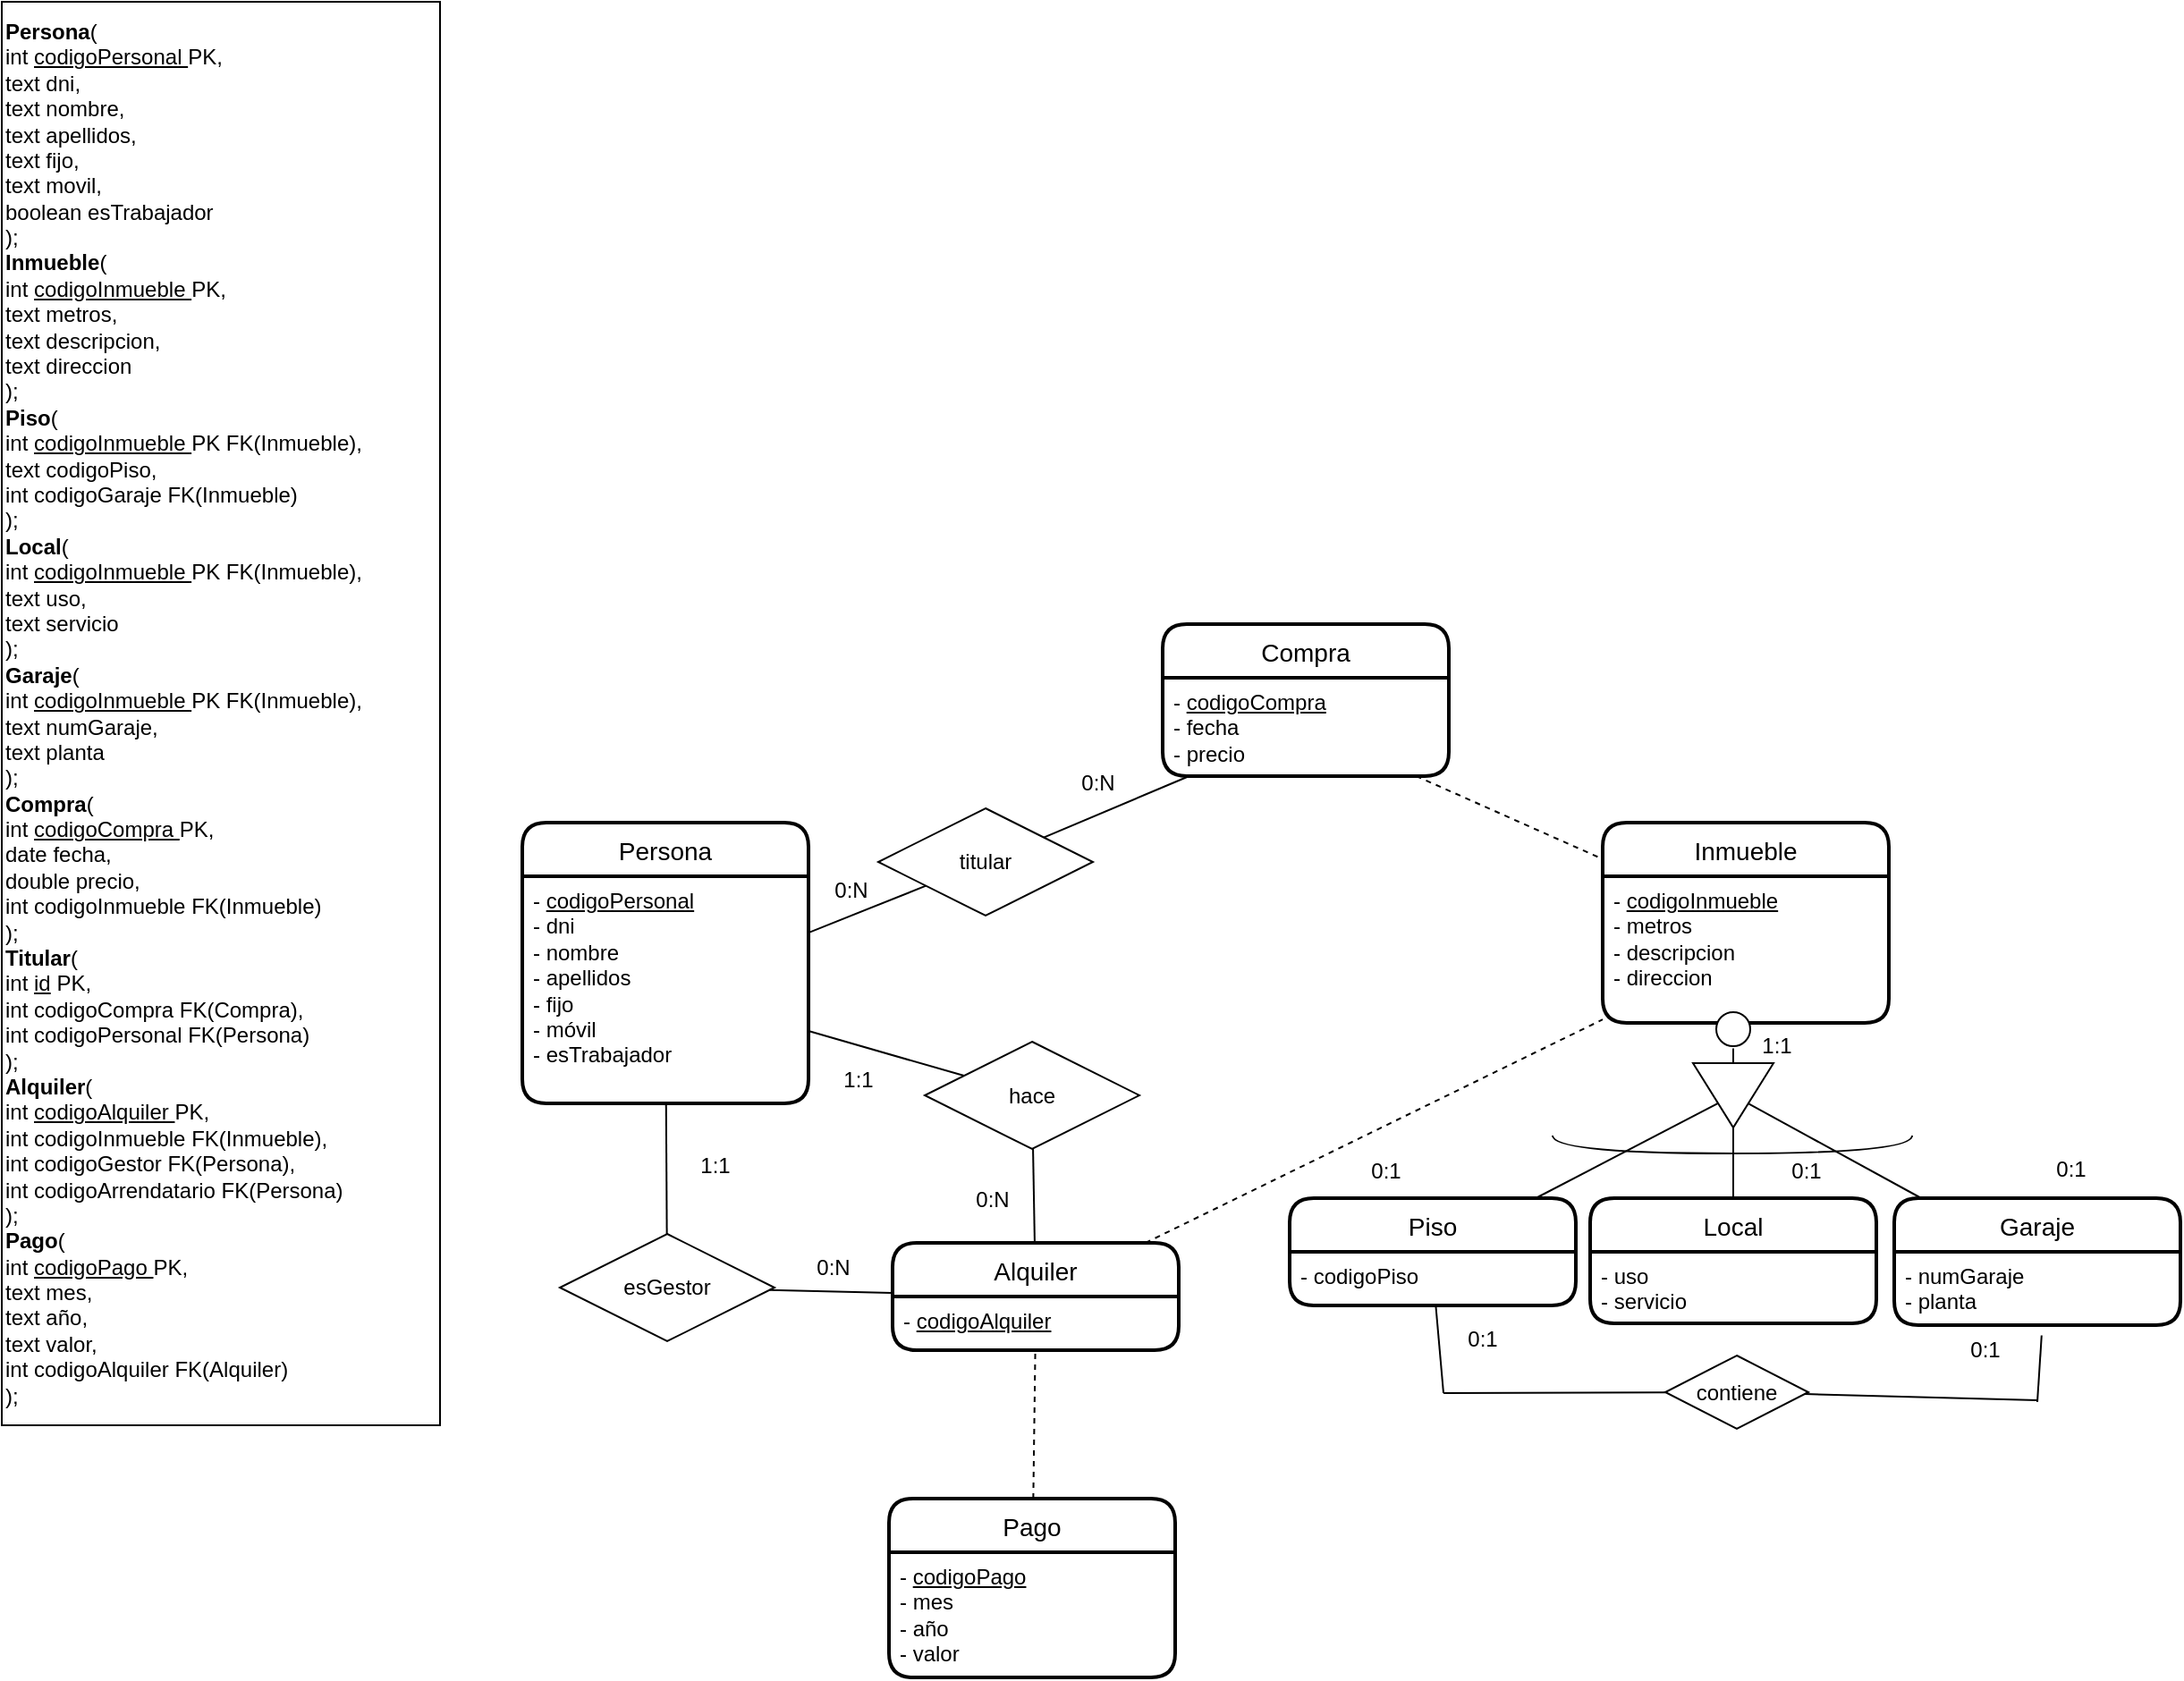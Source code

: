 <mxfile version="20.1.4" type="github">
  <diagram id="sSHiEugCBAy1dFzR_FE-" name="Pàgina-1">
    <mxGraphModel dx="1745" dy="1657" grid="0" gridSize="10" guides="1" tooltips="1" connect="1" arrows="1" fold="1" page="1" pageScale="1" pageWidth="827" pageHeight="1169" math="0" shadow="0">
      <root>
        <mxCell id="0" />
        <mxCell id="1" parent="0" />
        <mxCell id="noDrvXDxjBVshsAHtkk1-4" value="Persona" style="swimlane;childLayout=stackLayout;horizontal=1;startSize=30;horizontalStack=0;rounded=1;fontSize=14;fontStyle=0;strokeWidth=2;resizeParent=0;resizeLast=1;shadow=0;align=center;fillStyle=auto;gradientColor=none;swimlaneFillColor=none;fillColor=default;sketch=0;glass=0;swimlaneLine=1;perimeterSpacing=0;" parent="1" vertex="1">
          <mxGeometry x="273" y="320" width="160" height="157" as="geometry">
            <mxRectangle x="480" y="130" width="100" height="30" as="alternateBounds" />
          </mxGeometry>
        </mxCell>
        <mxCell id="noDrvXDxjBVshsAHtkk1-5" value="- &lt;u&gt;codigoPersonal&lt;br&gt;&lt;/u&gt;- dni&lt;br&gt;- nombre&lt;br&gt;- apellidos&lt;br&gt;- fijo&lt;br&gt;&lt;div&gt;- móvil&lt;/div&gt;&lt;div&gt;- esTrabajador&lt;/div&gt;&lt;div&gt;&lt;br&gt;&lt;/div&gt;" style="text;html=1;align=left;verticalAlign=top;resizable=0;points=[];autosize=1;strokeColor=none;fillColor=none;spacingLeft=4;" parent="noDrvXDxjBVshsAHtkk1-4" vertex="1">
          <mxGeometry y="30" width="160" height="127" as="geometry" />
        </mxCell>
        <mxCell id="noDrvXDxjBVshsAHtkk1-7" value="&lt;br&gt;" style="text;html=1;align=left;verticalAlign=top;resizable=0;points=[];autosize=1;strokeColor=none;fillColor=none;spacingLeft=4;" parent="noDrvXDxjBVshsAHtkk1-4" vertex="1">
          <mxGeometry y="157" width="160" as="geometry" />
        </mxCell>
        <mxCell id="XAi6DjdDJ4cRaxT2IrHZ-11" value="Inmueble" style="swimlane;childLayout=stackLayout;horizontal=1;startSize=30;horizontalStack=0;rounded=1;fontSize=14;fontStyle=0;strokeWidth=2;resizeParent=0;resizeLast=1;shadow=0;align=center;fillStyle=auto;gradientColor=none;swimlaneFillColor=none;fillColor=default;sketch=0;glass=0;swimlaneLine=1;perimeterSpacing=0;" parent="1" vertex="1">
          <mxGeometry x="877" y="320" width="160" height="112" as="geometry">
            <mxRectangle x="480" y="130" width="100" height="30" as="alternateBounds" />
          </mxGeometry>
        </mxCell>
        <mxCell id="XAi6DjdDJ4cRaxT2IrHZ-12" value="&lt;div&gt;- &lt;u&gt;codigoInmueble&lt;/u&gt;&lt;/div&gt;&lt;div&gt;- metros&lt;/div&gt;&lt;div&gt;- descripcion&lt;br&gt;&lt;/div&gt;- direccion" style="text;html=1;align=left;verticalAlign=top;resizable=0;points=[];autosize=1;strokeColor=none;fillColor=none;spacingLeft=4;" parent="XAi6DjdDJ4cRaxT2IrHZ-11" vertex="1">
          <mxGeometry y="30" width="160" height="82" as="geometry" />
        </mxCell>
        <mxCell id="XAi6DjdDJ4cRaxT2IrHZ-13" value="" style="triangle;whiteSpace=wrap;html=1;rotation=90;" parent="1" vertex="1">
          <mxGeometry x="932" y="450" width="36" height="45" as="geometry" />
        </mxCell>
        <mxCell id="XAi6DjdDJ4cRaxT2IrHZ-14" value="Piso" style="swimlane;childLayout=stackLayout;horizontal=1;startSize=30;horizontalStack=0;rounded=1;fontSize=14;fontStyle=0;strokeWidth=2;resizeParent=0;resizeLast=1;shadow=0;align=center;fillStyle=auto;gradientColor=none;swimlaneFillColor=none;fillColor=default;sketch=0;glass=0;swimlaneLine=1;perimeterSpacing=0;" parent="1" vertex="1">
          <mxGeometry x="702" y="530" width="160" height="60" as="geometry">
            <mxRectangle x="480" y="130" width="100" height="30" as="alternateBounds" />
          </mxGeometry>
        </mxCell>
        <mxCell id="XAi6DjdDJ4cRaxT2IrHZ-15" value="- codigoPiso" style="text;html=1;align=left;verticalAlign=top;resizable=0;points=[];autosize=1;strokeColor=none;fillColor=none;spacingLeft=4;" parent="XAi6DjdDJ4cRaxT2IrHZ-14" vertex="1">
          <mxGeometry y="30" width="160" height="30" as="geometry" />
        </mxCell>
        <mxCell id="XAi6DjdDJ4cRaxT2IrHZ-16" value="Local" style="swimlane;childLayout=stackLayout;horizontal=1;startSize=30;horizontalStack=0;rounded=1;fontSize=14;fontStyle=0;strokeWidth=2;resizeParent=0;resizeLast=1;shadow=0;align=center;fillStyle=auto;gradientColor=none;swimlaneFillColor=none;fillColor=default;sketch=0;glass=0;swimlaneLine=1;perimeterSpacing=0;" parent="1" vertex="1">
          <mxGeometry x="870" y="530" width="160" height="70" as="geometry">
            <mxRectangle x="480" y="130" width="100" height="30" as="alternateBounds" />
          </mxGeometry>
        </mxCell>
        <mxCell id="XAi6DjdDJ4cRaxT2IrHZ-17" value="- uso&lt;br&gt;- servicio" style="text;html=1;align=left;verticalAlign=top;resizable=0;points=[];autosize=1;strokeColor=none;fillColor=none;spacingLeft=4;" parent="XAi6DjdDJ4cRaxT2IrHZ-16" vertex="1">
          <mxGeometry y="30" width="160" height="40" as="geometry" />
        </mxCell>
        <mxCell id="XAi6DjdDJ4cRaxT2IrHZ-18" value="Garaje" style="swimlane;childLayout=stackLayout;horizontal=1;startSize=30;horizontalStack=0;rounded=1;fontSize=14;fontStyle=0;strokeWidth=2;resizeParent=0;resizeLast=1;shadow=0;align=center;fillStyle=auto;gradientColor=none;swimlaneFillColor=none;fillColor=default;sketch=0;glass=0;swimlaneLine=1;perimeterSpacing=0;" parent="1" vertex="1">
          <mxGeometry x="1040" y="530" width="160" height="71" as="geometry">
            <mxRectangle x="480" y="130" width="100" height="30" as="alternateBounds" />
          </mxGeometry>
        </mxCell>
        <mxCell id="XAi6DjdDJ4cRaxT2IrHZ-19" value="- numGaraje&lt;br&gt;- planta" style="text;html=1;align=left;verticalAlign=top;resizable=0;points=[];autosize=1;strokeColor=none;fillColor=none;spacingLeft=4;" parent="XAi6DjdDJ4cRaxT2IrHZ-18" vertex="1">
          <mxGeometry y="30" width="160" height="41" as="geometry" />
        </mxCell>
        <mxCell id="XAi6DjdDJ4cRaxT2IrHZ-24" value="" style="endArrow=none;html=1;rounded=0;" parent="1" target="aMxlDMEUPCcJRxzXV3cb-10" edge="1" source="noDrvXDxjBVshsAHtkk1-5">
          <mxGeometry relative="1" as="geometry">
            <mxPoint x="540" y="370.8" as="sourcePoint" />
            <mxPoint x="672" y="346" as="targetPoint" />
          </mxGeometry>
        </mxCell>
        <mxCell id="XAi6DjdDJ4cRaxT2IrHZ-25" value="" style="endArrow=none;html=1;rounded=0;" parent="1" target="aMxlDMEUPCcJRxzXV3cb-9" edge="1" source="noDrvXDxjBVshsAHtkk1-5">
          <mxGeometry relative="1" as="geometry">
            <mxPoint x="540" y="416.2" as="sourcePoint" />
            <mxPoint x="657.756" y="436.122" as="targetPoint" />
          </mxGeometry>
        </mxCell>
        <mxCell id="XAi6DjdDJ4cRaxT2IrHZ-26" value="" style="endArrow=none;html=1;rounded=0;dashed=1;" parent="1" source="aMxlDMEUPCcJRxzXV3cb-2" target="XAi6DjdDJ4cRaxT2IrHZ-12" edge="1">
          <mxGeometry relative="1" as="geometry">
            <mxPoint x="752.957" y="431.478" as="sourcePoint" />
            <mxPoint x="820.04" y="397.73" as="targetPoint" />
          </mxGeometry>
        </mxCell>
        <mxCell id="XAi6DjdDJ4cRaxT2IrHZ-27" value="" style="endArrow=none;html=1;rounded=0;dashed=1;" parent="1" source="aMxlDMEUPCcJRxzXV3cb-5" target="XAi6DjdDJ4cRaxT2IrHZ-11" edge="1">
          <mxGeometry relative="1" as="geometry">
            <mxPoint x="753.717" y="338.142" as="sourcePoint" />
            <mxPoint x="836.11" y="330.76" as="targetPoint" />
          </mxGeometry>
        </mxCell>
        <mxCell id="XAi6DjdDJ4cRaxT2IrHZ-35" value="precio" style="text;strokeColor=none;fillColor=none;spacingLeft=4;spacingRight=4;overflow=hidden;rotatable=0;points=[[0,0.5],[1,0.5]];portConstraint=eastwest;fontSize=12;" parent="1" vertex="1">
          <mxGeometry x="547" y="465" width="50" height="30" as="geometry" />
        </mxCell>
        <mxCell id="yTNdV2VGEJzk4Wqk_6EF-16" value="" style="endArrow=none;html=1;rounded=0;fontSize=18;entryX=0.5;entryY=1.067;entryDx=0;entryDy=0;entryPerimeter=0;exitX=0;exitY=0.5;exitDx=0;exitDy=0;startArrow=none;" parent="1" source="yTNdV2VGEJzk4Wqk_6EF-28" target="XAi6DjdDJ4cRaxT2IrHZ-12" edge="1">
          <mxGeometry relative="1" as="geometry">
            <mxPoint x="730" y="468" as="sourcePoint" />
            <mxPoint x="890" y="468" as="targetPoint" />
          </mxGeometry>
        </mxCell>
        <mxCell id="yTNdV2VGEJzk4Wqk_6EF-17" value="" style="endArrow=none;html=1;rounded=0;fontSize=18;" parent="1" source="XAi6DjdDJ4cRaxT2IrHZ-14" target="XAi6DjdDJ4cRaxT2IrHZ-13" edge="1">
          <mxGeometry relative="1" as="geometry">
            <mxPoint x="730" y="468" as="sourcePoint" />
            <mxPoint x="890" y="468" as="targetPoint" />
          </mxGeometry>
        </mxCell>
        <mxCell id="yTNdV2VGEJzk4Wqk_6EF-18" value="" style="endArrow=none;html=1;rounded=0;fontSize=18;" parent="1" source="XAi6DjdDJ4cRaxT2IrHZ-16" target="XAi6DjdDJ4cRaxT2IrHZ-13" edge="1">
          <mxGeometry relative="1" as="geometry">
            <mxPoint x="730" y="468" as="sourcePoint" />
            <mxPoint x="890" y="468" as="targetPoint" />
          </mxGeometry>
        </mxCell>
        <mxCell id="yTNdV2VGEJzk4Wqk_6EF-20" value="" style="endArrow=none;html=1;rounded=0;" parent="1" source="XAi6DjdDJ4cRaxT2IrHZ-13" target="XAi6DjdDJ4cRaxT2IrHZ-18" edge="1">
          <mxGeometry relative="1" as="geometry">
            <mxPoint x="960" y="470" as="sourcePoint" />
            <mxPoint x="1080" y="500" as="targetPoint" />
          </mxGeometry>
        </mxCell>
        <mxCell id="yTNdV2VGEJzk4Wqk_6EF-28" value="" style="ellipse;whiteSpace=wrap;html=1;aspect=fixed;fontSize=18;" parent="1" vertex="1">
          <mxGeometry x="940.5" y="426" width="19" height="19" as="geometry" />
        </mxCell>
        <mxCell id="yTNdV2VGEJzk4Wqk_6EF-29" value="" style="endArrow=none;html=1;rounded=0;fontSize=18;entryX=0.5;entryY=1.067;entryDx=0;entryDy=0;entryPerimeter=0;exitX=0;exitY=0.5;exitDx=0;exitDy=0;" parent="1" source="XAi6DjdDJ4cRaxT2IrHZ-13" target="yTNdV2VGEJzk4Wqk_6EF-28" edge="1">
          <mxGeometry relative="1" as="geometry">
            <mxPoint x="950" y="454.5" as="sourcePoint" />
            <mxPoint x="950" y="422.01" as="targetPoint" />
          </mxGeometry>
        </mxCell>
        <mxCell id="yTNdV2VGEJzk4Wqk_6EF-30" value="" style="shape=requiredInterface;html=1;verticalLabelPosition=bottom;sketch=0;fontSize=18;direction=south;" parent="1" vertex="1">
          <mxGeometry x="849" y="495" width="201" height="10" as="geometry" />
        </mxCell>
        <mxCell id="yTNdV2VGEJzk4Wqk_6EF-34" value="1:1" style="text;html=1;strokeColor=none;fillColor=none;align=center;verticalAlign=middle;whiteSpace=wrap;rounded=0;fontSize=12;" parent="1" vertex="1">
          <mxGeometry x="959.5" y="432" width="29" height="25" as="geometry" />
        </mxCell>
        <mxCell id="yTNdV2VGEJzk4Wqk_6EF-35" value="0:1" style="text;html=1;strokeColor=none;fillColor=none;align=center;verticalAlign=middle;whiteSpace=wrap;rounded=0;fontSize=12;" parent="1" vertex="1">
          <mxGeometry x="737" y="505" width="38" height="19" as="geometry" />
        </mxCell>
        <mxCell id="yTNdV2VGEJzk4Wqk_6EF-36" value="0:1" style="text;html=1;strokeColor=none;fillColor=none;align=center;verticalAlign=middle;whiteSpace=wrap;rounded=0;fontSize=12;" parent="1" vertex="1">
          <mxGeometry x="972" y="505" width="38" height="19" as="geometry" />
        </mxCell>
        <mxCell id="yTNdV2VGEJzk4Wqk_6EF-38" value="0:1" style="text;html=1;strokeColor=none;fillColor=none;align=center;verticalAlign=middle;whiteSpace=wrap;rounded=0;fontSize=12;" parent="1" vertex="1">
          <mxGeometry x="1121" y="505" width="36" height="18" as="geometry" />
        </mxCell>
        <mxCell id="yTNdV2VGEJzk4Wqk_6EF-39" value="" style="endArrow=none;html=1;rounded=0;fontSize=12;entryX=0.51;entryY=0.971;entryDx=0;entryDy=0;entryPerimeter=0;" parent="1" target="XAi6DjdDJ4cRaxT2IrHZ-15" edge="1">
          <mxGeometry width="50" height="50" relative="1" as="geometry">
            <mxPoint x="788" y="639" as="sourcePoint" />
            <mxPoint x="789" y="394" as="targetPoint" />
          </mxGeometry>
        </mxCell>
        <mxCell id="yTNdV2VGEJzk4Wqk_6EF-40" value="" style="endArrow=none;html=1;rounded=0;fontSize=12;startArrow=none;" parent="1" source="yTNdV2VGEJzk4Wqk_6EF-42" edge="1">
          <mxGeometry width="50" height="50" relative="1" as="geometry">
            <mxPoint x="788" y="639" as="sourcePoint" />
            <mxPoint x="1120" y="643" as="targetPoint" />
          </mxGeometry>
        </mxCell>
        <mxCell id="yTNdV2VGEJzk4Wqk_6EF-41" value="" style="endArrow=none;html=1;rounded=0;fontSize=12;exitX=0.515;exitY=1.14;exitDx=0;exitDy=0;exitPerimeter=0;" parent="1" source="XAi6DjdDJ4cRaxT2IrHZ-19" edge="1">
          <mxGeometry width="50" height="50" relative="1" as="geometry">
            <mxPoint x="739" y="444" as="sourcePoint" />
            <mxPoint x="1120" y="644" as="targetPoint" />
          </mxGeometry>
        </mxCell>
        <mxCell id="yTNdV2VGEJzk4Wqk_6EF-42" value="contiene" style="rhombus;whiteSpace=wrap;html=1;fontSize=12;" parent="1" vertex="1">
          <mxGeometry x="912" y="618" width="80" height="41" as="geometry" />
        </mxCell>
        <mxCell id="yTNdV2VGEJzk4Wqk_6EF-43" value="" style="endArrow=none;html=1;rounded=0;fontSize=12;" parent="1" target="yTNdV2VGEJzk4Wqk_6EF-42" edge="1">
          <mxGeometry width="50" height="50" relative="1" as="geometry">
            <mxPoint x="788" y="639" as="sourcePoint" />
            <mxPoint x="1120" y="643" as="targetPoint" />
          </mxGeometry>
        </mxCell>
        <mxCell id="yTNdV2VGEJzk4Wqk_6EF-44" value="0:1" style="text;html=1;strokeColor=none;fillColor=none;align=center;verticalAlign=middle;whiteSpace=wrap;rounded=0;fontSize=12;" parent="1" vertex="1">
          <mxGeometry x="1061" y="600" width="60" height="30" as="geometry" />
        </mxCell>
        <mxCell id="yTNdV2VGEJzk4Wqk_6EF-45" value="0:1" style="text;html=1;strokeColor=none;fillColor=none;align=center;verticalAlign=middle;whiteSpace=wrap;rounded=0;fontSize=12;" parent="1" vertex="1">
          <mxGeometry x="780" y="594" width="60" height="30" as="geometry" />
        </mxCell>
        <mxCell id="aMxlDMEUPCcJRxzXV3cb-2" value="Alquiler" style="swimlane;childLayout=stackLayout;horizontal=1;startSize=30;horizontalStack=0;rounded=1;fontSize=14;fontStyle=0;strokeWidth=2;resizeParent=0;resizeLast=1;shadow=0;align=center;fillStyle=auto;gradientColor=none;swimlaneFillColor=none;fillColor=default;sketch=0;glass=0;swimlaneLine=1;perimeterSpacing=0;" vertex="1" parent="1">
          <mxGeometry x="480" y="555" width="160" height="60" as="geometry">
            <mxRectangle x="480" y="130" width="100" height="30" as="alternateBounds" />
          </mxGeometry>
        </mxCell>
        <mxCell id="aMxlDMEUPCcJRxzXV3cb-3" value="- &lt;u&gt;codigoAlquiler&lt;/u&gt;" style="text;html=1;align=left;verticalAlign=top;resizable=0;points=[];autosize=1;strokeColor=none;fillColor=none;spacingLeft=4;" vertex="1" parent="aMxlDMEUPCcJRxzXV3cb-2">
          <mxGeometry y="30" width="160" height="30" as="geometry" />
        </mxCell>
        <mxCell id="aMxlDMEUPCcJRxzXV3cb-4" value="Compra" style="swimlane;childLayout=stackLayout;horizontal=1;startSize=30;horizontalStack=0;rounded=1;fontSize=14;fontStyle=0;strokeWidth=2;resizeParent=0;resizeLast=1;shadow=0;align=center;fillStyle=auto;gradientColor=none;swimlaneFillColor=none;fillColor=default;sketch=0;glass=0;swimlaneLine=1;perimeterSpacing=0;" vertex="1" parent="1">
          <mxGeometry x="631" y="209" width="160" height="85" as="geometry">
            <mxRectangle x="480" y="130" width="100" height="30" as="alternateBounds" />
          </mxGeometry>
        </mxCell>
        <mxCell id="aMxlDMEUPCcJRxzXV3cb-5" value="- &lt;u&gt;codigoCompra&lt;/u&gt;&lt;br&gt;- fecha&lt;br&gt;- precio" style="text;html=1;align=left;verticalAlign=top;resizable=0;points=[];autosize=1;strokeColor=none;fillColor=none;spacingLeft=4;" vertex="1" parent="aMxlDMEUPCcJRxzXV3cb-4">
          <mxGeometry y="30" width="160" height="55" as="geometry" />
        </mxCell>
        <mxCell id="aMxlDMEUPCcJRxzXV3cb-6" value="" style="endArrow=none;html=1;rounded=0;" edge="1" parent="1" source="noDrvXDxjBVshsAHtkk1-5" target="aMxlDMEUPCcJRxzXV3cb-7">
          <mxGeometry relative="1" as="geometry">
            <mxPoint x="443" y="429.438" as="sourcePoint" />
            <mxPoint x="300" y="523" as="targetPoint" />
          </mxGeometry>
        </mxCell>
        <mxCell id="aMxlDMEUPCcJRxzXV3cb-7" value="esGestor" style="shape=rhombus;perimeter=rhombusPerimeter;whiteSpace=wrap;html=1;align=center;" vertex="1" parent="1">
          <mxGeometry x="294" y="550" width="120" height="60" as="geometry" />
        </mxCell>
        <mxCell id="aMxlDMEUPCcJRxzXV3cb-8" value="" style="endArrow=none;html=1;rounded=0;" edge="1" parent="1" source="aMxlDMEUPCcJRxzXV3cb-7" target="aMxlDMEUPCcJRxzXV3cb-2">
          <mxGeometry relative="1" as="geometry">
            <mxPoint x="363.381" y="487" as="sourcePoint" />
            <mxPoint x="363.82" y="560.09" as="targetPoint" />
          </mxGeometry>
        </mxCell>
        <mxCell id="aMxlDMEUPCcJRxzXV3cb-9" value="hace" style="shape=rhombus;perimeter=rhombusPerimeter;whiteSpace=wrap;html=1;align=center;" vertex="1" parent="1">
          <mxGeometry x="498" y="442.5" width="120" height="60" as="geometry" />
        </mxCell>
        <mxCell id="aMxlDMEUPCcJRxzXV3cb-10" value="titular" style="shape=rhombus;perimeter=rhombusPerimeter;whiteSpace=wrap;html=1;align=center;" vertex="1" parent="1">
          <mxGeometry x="472" y="312" width="120" height="60" as="geometry" />
        </mxCell>
        <mxCell id="aMxlDMEUPCcJRxzXV3cb-11" value="" style="endArrow=none;html=1;rounded=0;" edge="1" parent="1" source="aMxlDMEUPCcJRxzXV3cb-10" target="aMxlDMEUPCcJRxzXV3cb-5">
          <mxGeometry relative="1" as="geometry">
            <mxPoint x="553" y="351" as="sourcePoint" />
            <mxPoint x="511.502" y="372.251" as="targetPoint" />
          </mxGeometry>
        </mxCell>
        <mxCell id="aMxlDMEUPCcJRxzXV3cb-12" value="" style="endArrow=none;html=1;rounded=0;" edge="1" parent="1" source="aMxlDMEUPCcJRxzXV3cb-9" target="aMxlDMEUPCcJRxzXV3cb-2">
          <mxGeometry relative="1" as="geometry">
            <mxPoint x="577.616" y="345.308" as="sourcePoint" />
            <mxPoint x="663.695" y="304" as="targetPoint" />
          </mxGeometry>
        </mxCell>
        <mxCell id="aMxlDMEUPCcJRxzXV3cb-13" value="0:N" style="text;html=1;strokeColor=none;fillColor=none;align=center;verticalAlign=middle;whiteSpace=wrap;rounded=0;fontSize=12;" vertex="1" parent="1">
          <mxGeometry x="438" y="348" width="38" height="19" as="geometry" />
        </mxCell>
        <mxCell id="aMxlDMEUPCcJRxzXV3cb-14" value="0:N" style="text;html=1;strokeColor=none;fillColor=none;align=center;verticalAlign=middle;whiteSpace=wrap;rounded=0;fontSize=12;" vertex="1" parent="1">
          <mxGeometry x="576" y="288" width="38" height="19" as="geometry" />
        </mxCell>
        <mxCell id="aMxlDMEUPCcJRxzXV3cb-15" value="0:N" style="text;html=1;strokeColor=none;fillColor=none;align=center;verticalAlign=middle;whiteSpace=wrap;rounded=0;fontSize=12;" vertex="1" parent="1">
          <mxGeometry x="428" y="559" width="38" height="19" as="geometry" />
        </mxCell>
        <mxCell id="aMxlDMEUPCcJRxzXV3cb-16" value="1:1" style="text;html=1;strokeColor=none;fillColor=none;align=center;verticalAlign=middle;whiteSpace=wrap;rounded=0;fontSize=12;" vertex="1" parent="1">
          <mxGeometry x="362" y="502.5" width="38" height="19" as="geometry" />
        </mxCell>
        <mxCell id="aMxlDMEUPCcJRxzXV3cb-17" value="1:1" style="text;html=1;strokeColor=none;fillColor=none;align=center;verticalAlign=middle;whiteSpace=wrap;rounded=0;fontSize=12;" vertex="1" parent="1">
          <mxGeometry x="442" y="454" width="38" height="19" as="geometry" />
        </mxCell>
        <mxCell id="aMxlDMEUPCcJRxzXV3cb-18" value="0:N" style="text;html=1;strokeColor=none;fillColor=none;align=center;verticalAlign=middle;whiteSpace=wrap;rounded=0;fontSize=12;" vertex="1" parent="1">
          <mxGeometry x="517" y="521.5" width="38" height="19" as="geometry" />
        </mxCell>
        <mxCell id="aMxlDMEUPCcJRxzXV3cb-19" value="Pago" style="swimlane;childLayout=stackLayout;horizontal=1;startSize=30;horizontalStack=0;rounded=1;fontSize=14;fontStyle=0;strokeWidth=2;resizeParent=0;resizeLast=1;shadow=0;align=center;fillStyle=auto;gradientColor=none;swimlaneFillColor=none;fillColor=default;sketch=0;glass=0;swimlaneLine=1;perimeterSpacing=0;" vertex="1" parent="1">
          <mxGeometry x="478" y="698" width="160" height="100" as="geometry">
            <mxRectangle x="480" y="130" width="100" height="30" as="alternateBounds" />
          </mxGeometry>
        </mxCell>
        <mxCell id="aMxlDMEUPCcJRxzXV3cb-20" value="- &lt;u&gt;codigoPago&lt;/u&gt;&lt;br&gt;- mes&lt;br&gt;- año&lt;br&gt;- valor" style="text;html=1;align=left;verticalAlign=top;resizable=0;points=[];autosize=1;strokeColor=none;fillColor=none;spacingLeft=4;" vertex="1" parent="aMxlDMEUPCcJRxzXV3cb-19">
          <mxGeometry y="30" width="160" height="70" as="geometry" />
        </mxCell>
        <mxCell id="aMxlDMEUPCcJRxzXV3cb-21" value="" style="endArrow=none;html=1;rounded=0;dashed=1;" edge="1" parent="1" source="aMxlDMEUPCcJRxzXV3cb-19" target="aMxlDMEUPCcJRxzXV3cb-3">
          <mxGeometry relative="1" as="geometry">
            <mxPoint x="631.392" y="565" as="sourcePoint" />
            <mxPoint x="887" y="440.093" as="targetPoint" />
          </mxGeometry>
        </mxCell>
        <mxCell id="aMxlDMEUPCcJRxzXV3cb-24" value="&lt;div&gt;&lt;b&gt;Persona&lt;/b&gt;(&lt;/div&gt;&lt;div&gt;&lt;span style=&quot;&quot;&gt;	&lt;/span&gt;int &lt;u&gt;codigoPersonal &lt;/u&gt;PK,&amp;nbsp;&lt;/div&gt;&lt;div&gt;&lt;span style=&quot;&quot;&gt;	&lt;/span&gt;text dni,&lt;/div&gt;&lt;div&gt;&lt;span style=&quot;&quot;&gt;	&lt;/span&gt;text nombre,&lt;/div&gt;&lt;div&gt;&lt;span style=&quot;&quot;&gt;	&lt;/span&gt;text apellidos,&lt;/div&gt;&lt;div&gt;&lt;span style=&quot;&quot;&gt;	&lt;/span&gt;text fijo,&lt;/div&gt;&lt;div&gt;&lt;span style=&quot;&quot;&gt;	&lt;/span&gt;text movil,&lt;/div&gt;&lt;div&gt;&lt;span style=&quot;&quot;&gt;	&lt;/span&gt;boolean esTrabajador&lt;/div&gt;&lt;div&gt;);&lt;/div&gt;&lt;div&gt;&lt;b&gt;Inmueble&lt;/b&gt;(&lt;/div&gt;&lt;div&gt;&lt;span style=&quot;&quot;&gt;	&lt;/span&gt;int &lt;u&gt;codigoInmueble &lt;/u&gt;PK,&lt;/div&gt;&lt;div&gt;&lt;span style=&quot;&quot;&gt;	&lt;/span&gt;text metros,&lt;/div&gt;&lt;div&gt;&lt;span style=&quot;&quot;&gt;	&lt;/span&gt;text descripcion,&lt;/div&gt;&lt;div&gt;&lt;span style=&quot;&quot;&gt;	&lt;/span&gt;text direccion&lt;/div&gt;&lt;div&gt;);&lt;/div&gt;&lt;div&gt;&lt;b&gt;Piso&lt;/b&gt;(&lt;/div&gt;&lt;div&gt;&lt;span style=&quot;&quot;&gt;	&lt;/span&gt;int &lt;u&gt;codigoInmueble &lt;/u&gt;PK FK(Inmueble),&lt;/div&gt;&lt;div&gt;&lt;span style=&quot;&quot;&gt;	&lt;/span&gt;text codigoPiso,&lt;/div&gt;&lt;div&gt;&lt;span style=&quot;&quot;&gt;	&lt;/span&gt;int codigoGaraje FK(Inmueble)&lt;/div&gt;&lt;div&gt;);&lt;/div&gt;&lt;div&gt;&lt;b&gt;Local&lt;/b&gt;(&lt;/div&gt;&lt;div&gt;&lt;span style=&quot;&quot;&gt;	&lt;/span&gt;int &lt;u&gt;codigoInmueble &lt;/u&gt;PK FK(Inmueble),&lt;/div&gt;&lt;div&gt;&lt;span style=&quot;&quot;&gt;	&lt;/span&gt;text uso,&lt;/div&gt;&lt;div&gt;&lt;span style=&quot;&quot;&gt;	&lt;/span&gt;text servicio&lt;/div&gt;&lt;div&gt;);&lt;/div&gt;&lt;div&gt;&lt;b&gt;Garaje&lt;/b&gt;(&lt;/div&gt;&lt;div&gt;&lt;span style=&quot;&quot;&gt;	&lt;/span&gt;int &lt;u&gt;codigoInmueble &lt;/u&gt;PK FK(Inmueble),&lt;/div&gt;&lt;div&gt;&lt;span style=&quot;&quot;&gt;	&lt;/span&gt;text numGaraje,&lt;/div&gt;&lt;div&gt;&lt;span style=&quot;&quot;&gt;	&lt;/span&gt;text planta&lt;/div&gt;&lt;div&gt;);&lt;/div&gt;&lt;div&gt;&lt;b&gt;Compra&lt;/b&gt;(&lt;/div&gt;&lt;div&gt;&lt;span style=&quot;&quot;&gt;	&lt;/span&gt;int &lt;u&gt;codigoCompra &lt;/u&gt;PK,&lt;/div&gt;&lt;div&gt;&lt;span style=&quot;&quot;&gt;	&lt;/span&gt;date fecha,&lt;/div&gt;&lt;div&gt;&lt;span style=&quot;&quot;&gt;	&lt;/span&gt;double precio,&lt;/div&gt;&lt;div&gt;&lt;span style=&quot;&quot;&gt;	&lt;/span&gt;int codigoInmueble FK(Inmueble)&lt;/div&gt;&lt;div&gt;);&lt;/div&gt;&lt;div&gt;&lt;b&gt;Titular&lt;/b&gt;(&lt;/div&gt;&lt;div&gt;&lt;span style=&quot;&quot;&gt;	&lt;/span&gt;int &lt;u&gt;id&lt;/u&gt;&amp;nbsp;PK,&lt;/div&gt;&lt;div&gt;&lt;span style=&quot;&quot;&gt;	&lt;/span&gt;int codigoCompra FK(Compra),&lt;/div&gt;&lt;div&gt;&lt;span style=&quot;&quot;&gt;	&lt;/span&gt;int codigoPersonal FK(Persona)&lt;/div&gt;&lt;div&gt;);&lt;/div&gt;&lt;div&gt;&lt;b&gt;Alquiler&lt;/b&gt;(&lt;/div&gt;&lt;div&gt;&lt;span style=&quot;&quot;&gt;	&lt;/span&gt;int &lt;u&gt;codigoAlquiler &lt;/u&gt;PK,&lt;/div&gt;&lt;div&gt;&lt;span style=&quot;&quot;&gt;	&lt;/span&gt;int codigoInmueble FK(Inmueble),&lt;/div&gt;&lt;div&gt;&lt;span style=&quot;&quot;&gt;	&lt;/span&gt;int codigoGestor FK(Persona),&lt;/div&gt;&lt;div&gt;&lt;span style=&quot;&quot;&gt;	&lt;/span&gt;int codigoArrendatario FK(Persona)&lt;/div&gt;&lt;div&gt;);&lt;/div&gt;&lt;div&gt;&lt;b&gt;Pago&lt;/b&gt;(&lt;/div&gt;&lt;div&gt;&lt;span style=&quot;&quot;&gt;	&lt;/span&gt;int &lt;u&gt;codigoPago &lt;/u&gt;PK,&lt;/div&gt;&lt;div&gt;&lt;span style=&quot;&quot;&gt;	&lt;/span&gt;text mes,&lt;/div&gt;&lt;div&gt;&lt;span style=&quot;&quot;&gt;	&lt;/span&gt;text año,&lt;/div&gt;&lt;div&gt;&lt;span style=&quot;&quot;&gt;	&lt;/span&gt;text valor,&lt;/div&gt;&lt;div&gt;&lt;span style=&quot;&quot;&gt;	&lt;/span&gt;int codigoAlquiler FK(Alquiler)&lt;/div&gt;&lt;div&gt;);&lt;/div&gt;" style="text;html=1;align=left;verticalAlign=middle;whiteSpace=wrap;rounded=0;strokeColor=default;" vertex="1" parent="1">
          <mxGeometry x="-18" y="-139" width="245" height="796" as="geometry" />
        </mxCell>
      </root>
    </mxGraphModel>
  </diagram>
</mxfile>
